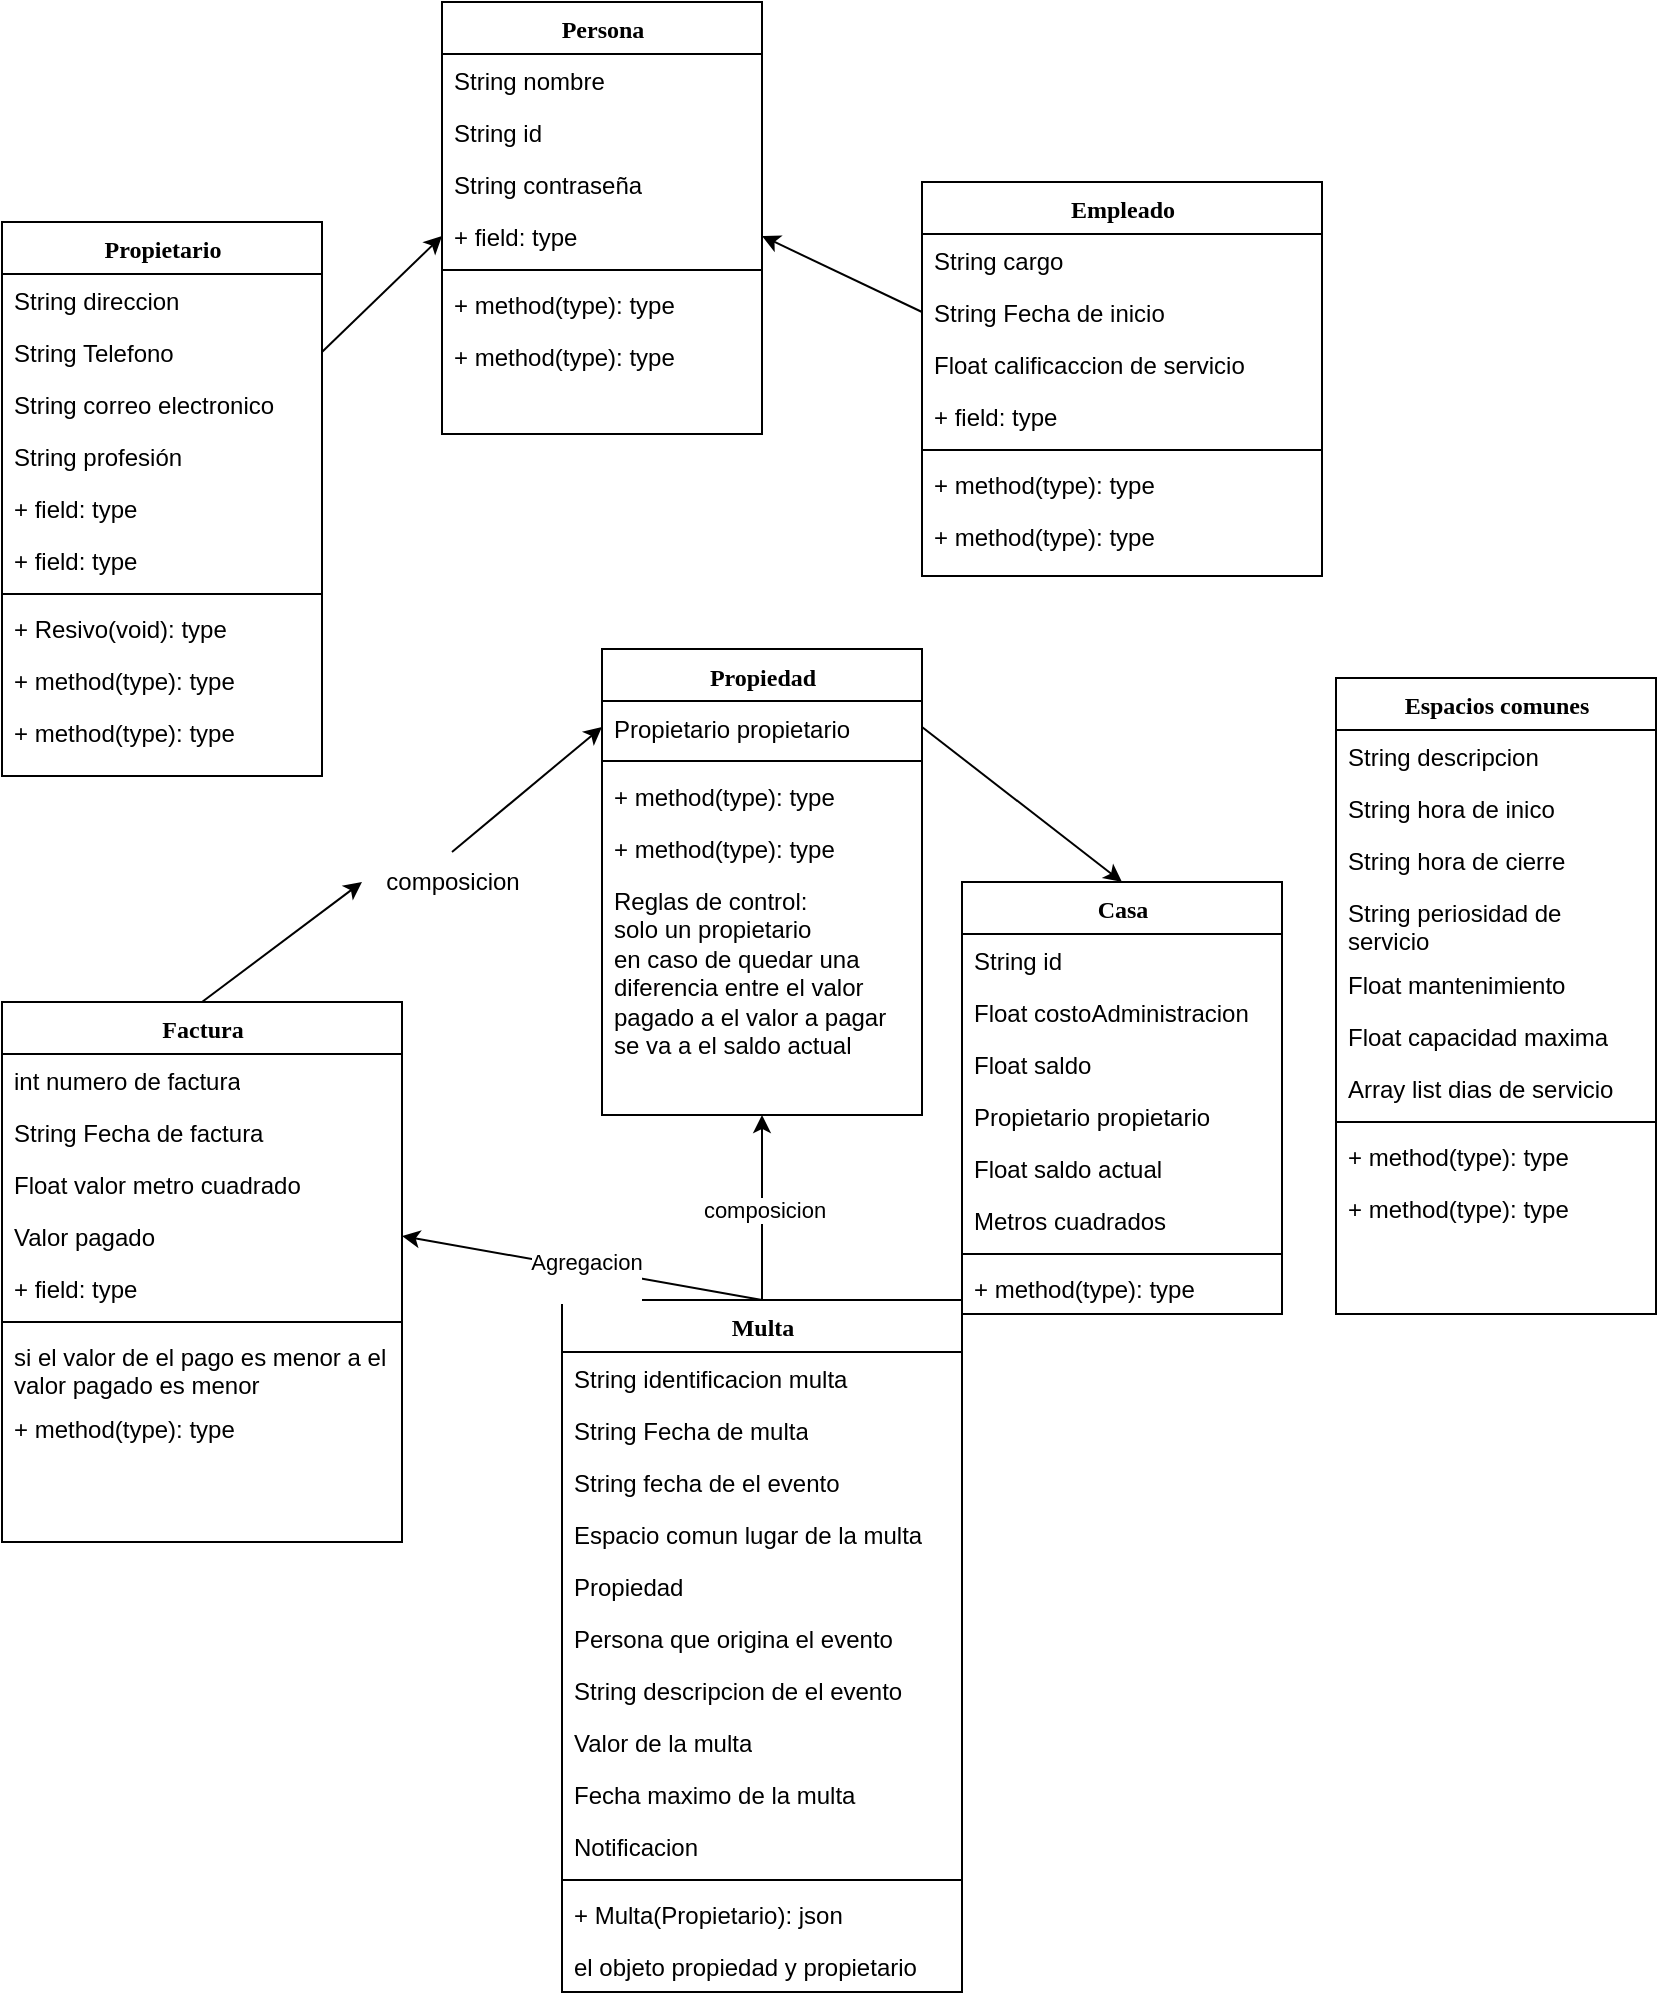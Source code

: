 <mxfile version="24.7.17">
  <diagram name="Página-1" id="yO-67kecGLNalcSujfXM">
    <mxGraphModel dx="1049" dy="653" grid="1" gridSize="10" guides="1" tooltips="1" connect="1" arrows="1" fold="1" page="1" pageScale="1" pageWidth="827" pageHeight="1169" math="0" shadow="0">
      <root>
        <mxCell id="0" />
        <mxCell id="1" parent="0" />
        <mxCell id="9Y7CSSflsybz1sCnFkZ1-1" value="Persona" style="swimlane;html=1;fontStyle=1;align=center;verticalAlign=top;childLayout=stackLayout;horizontal=1;startSize=26;horizontalStack=0;resizeParent=1;resizeLast=0;collapsible=1;marginBottom=0;swimlaneFillColor=#ffffff;rounded=0;shadow=0;comic=0;labelBackgroundColor=none;strokeWidth=1;fillColor=none;fontFamily=Verdana;fontSize=12" vertex="1" parent="1">
          <mxGeometry x="220" width="160" height="216" as="geometry" />
        </mxCell>
        <mxCell id="9Y7CSSflsybz1sCnFkZ1-2" value="String nombre" style="text;html=1;strokeColor=none;fillColor=none;align=left;verticalAlign=top;spacingLeft=4;spacingRight=4;whiteSpace=wrap;overflow=hidden;rotatable=0;points=[[0,0.5],[1,0.5]];portConstraint=eastwest;" vertex="1" parent="9Y7CSSflsybz1sCnFkZ1-1">
          <mxGeometry y="26" width="160" height="26" as="geometry" />
        </mxCell>
        <mxCell id="9Y7CSSflsybz1sCnFkZ1-3" value="String id" style="text;html=1;strokeColor=none;fillColor=none;align=left;verticalAlign=top;spacingLeft=4;spacingRight=4;whiteSpace=wrap;overflow=hidden;rotatable=0;points=[[0,0.5],[1,0.5]];portConstraint=eastwest;" vertex="1" parent="9Y7CSSflsybz1sCnFkZ1-1">
          <mxGeometry y="52" width="160" height="26" as="geometry" />
        </mxCell>
        <mxCell id="9Y7CSSflsybz1sCnFkZ1-4" value="String contraseña" style="text;html=1;strokeColor=none;fillColor=none;align=left;verticalAlign=top;spacingLeft=4;spacingRight=4;whiteSpace=wrap;overflow=hidden;rotatable=0;points=[[0,0.5],[1,0.5]];portConstraint=eastwest;" vertex="1" parent="9Y7CSSflsybz1sCnFkZ1-1">
          <mxGeometry y="78" width="160" height="26" as="geometry" />
        </mxCell>
        <mxCell id="9Y7CSSflsybz1sCnFkZ1-5" value="+ field: type" style="text;html=1;strokeColor=none;fillColor=none;align=left;verticalAlign=top;spacingLeft=4;spacingRight=4;whiteSpace=wrap;overflow=hidden;rotatable=0;points=[[0,0.5],[1,0.5]];portConstraint=eastwest;" vertex="1" parent="9Y7CSSflsybz1sCnFkZ1-1">
          <mxGeometry y="104" width="160" height="26" as="geometry" />
        </mxCell>
        <mxCell id="9Y7CSSflsybz1sCnFkZ1-6" value="" style="line;html=1;strokeWidth=1;fillColor=none;align=left;verticalAlign=middle;spacingTop=-1;spacingLeft=3;spacingRight=3;rotatable=0;labelPosition=right;points=[];portConstraint=eastwest;" vertex="1" parent="9Y7CSSflsybz1sCnFkZ1-1">
          <mxGeometry y="130" width="160" height="8" as="geometry" />
        </mxCell>
        <mxCell id="9Y7CSSflsybz1sCnFkZ1-7" value="+ method(type): type" style="text;html=1;strokeColor=none;fillColor=none;align=left;verticalAlign=top;spacingLeft=4;spacingRight=4;whiteSpace=wrap;overflow=hidden;rotatable=0;points=[[0,0.5],[1,0.5]];portConstraint=eastwest;" vertex="1" parent="9Y7CSSflsybz1sCnFkZ1-1">
          <mxGeometry y="138" width="160" height="26" as="geometry" />
        </mxCell>
        <mxCell id="9Y7CSSflsybz1sCnFkZ1-8" value="+ method(type): type" style="text;html=1;strokeColor=none;fillColor=none;align=left;verticalAlign=top;spacingLeft=4;spacingRight=4;whiteSpace=wrap;overflow=hidden;rotatable=0;points=[[0,0.5],[1,0.5]];portConstraint=eastwest;" vertex="1" parent="9Y7CSSflsybz1sCnFkZ1-1">
          <mxGeometry y="164" width="160" height="26" as="geometry" />
        </mxCell>
        <mxCell id="9Y7CSSflsybz1sCnFkZ1-9" value="Propietario" style="swimlane;html=1;fontStyle=1;align=center;verticalAlign=top;childLayout=stackLayout;horizontal=1;startSize=26;horizontalStack=0;resizeParent=1;resizeLast=0;collapsible=1;marginBottom=0;swimlaneFillColor=#ffffff;rounded=0;shadow=0;comic=0;labelBackgroundColor=none;strokeWidth=1;fillColor=none;fontFamily=Verdana;fontSize=12" vertex="1" parent="1">
          <mxGeometry y="110" width="160" height="277" as="geometry" />
        </mxCell>
        <mxCell id="9Y7CSSflsybz1sCnFkZ1-10" value="String direccion" style="text;html=1;strokeColor=none;fillColor=none;align=left;verticalAlign=top;spacingLeft=4;spacingRight=4;whiteSpace=wrap;overflow=hidden;rotatable=0;points=[[0,0.5],[1,0.5]];portConstraint=eastwest;" vertex="1" parent="9Y7CSSflsybz1sCnFkZ1-9">
          <mxGeometry y="26" width="160" height="26" as="geometry" />
        </mxCell>
        <mxCell id="9Y7CSSflsybz1sCnFkZ1-11" value="String Telefono&lt;div&gt;&lt;br&gt;&lt;/div&gt;" style="text;html=1;strokeColor=none;fillColor=none;align=left;verticalAlign=top;spacingLeft=4;spacingRight=4;whiteSpace=wrap;overflow=hidden;rotatable=0;points=[[0,0.5],[1,0.5]];portConstraint=eastwest;" vertex="1" parent="9Y7CSSflsybz1sCnFkZ1-9">
          <mxGeometry y="52" width="160" height="26" as="geometry" />
        </mxCell>
        <mxCell id="9Y7CSSflsybz1sCnFkZ1-12" value="String correo electronico" style="text;html=1;strokeColor=none;fillColor=none;align=left;verticalAlign=top;spacingLeft=4;spacingRight=4;whiteSpace=wrap;overflow=hidden;rotatable=0;points=[[0,0.5],[1,0.5]];portConstraint=eastwest;" vertex="1" parent="9Y7CSSflsybz1sCnFkZ1-9">
          <mxGeometry y="78" width="160" height="26" as="geometry" />
        </mxCell>
        <mxCell id="9Y7CSSflsybz1sCnFkZ1-13" value="String profesión" style="text;html=1;strokeColor=none;fillColor=none;align=left;verticalAlign=top;spacingLeft=4;spacingRight=4;whiteSpace=wrap;overflow=hidden;rotatable=0;points=[[0,0.5],[1,0.5]];portConstraint=eastwest;" vertex="1" parent="9Y7CSSflsybz1sCnFkZ1-9">
          <mxGeometry y="104" width="160" height="26" as="geometry" />
        </mxCell>
        <mxCell id="9Y7CSSflsybz1sCnFkZ1-14" value="+ field: type" style="text;html=1;strokeColor=none;fillColor=none;align=left;verticalAlign=top;spacingLeft=4;spacingRight=4;whiteSpace=wrap;overflow=hidden;rotatable=0;points=[[0,0.5],[1,0.5]];portConstraint=eastwest;" vertex="1" parent="9Y7CSSflsybz1sCnFkZ1-9">
          <mxGeometry y="130" width="160" height="26" as="geometry" />
        </mxCell>
        <mxCell id="9Y7CSSflsybz1sCnFkZ1-15" value="+ field: type" style="text;html=1;strokeColor=none;fillColor=none;align=left;verticalAlign=top;spacingLeft=4;spacingRight=4;whiteSpace=wrap;overflow=hidden;rotatable=0;points=[[0,0.5],[1,0.5]];portConstraint=eastwest;" vertex="1" parent="9Y7CSSflsybz1sCnFkZ1-9">
          <mxGeometry y="156" width="160" height="26" as="geometry" />
        </mxCell>
        <mxCell id="9Y7CSSflsybz1sCnFkZ1-16" value="" style="line;html=1;strokeWidth=1;fillColor=none;align=left;verticalAlign=middle;spacingTop=-1;spacingLeft=3;spacingRight=3;rotatable=0;labelPosition=right;points=[];portConstraint=eastwest;" vertex="1" parent="9Y7CSSflsybz1sCnFkZ1-9">
          <mxGeometry y="182" width="160" height="8" as="geometry" />
        </mxCell>
        <mxCell id="9Y7CSSflsybz1sCnFkZ1-17" value="+ Resivo(void): type" style="text;html=1;strokeColor=none;fillColor=none;align=left;verticalAlign=top;spacingLeft=4;spacingRight=4;whiteSpace=wrap;overflow=hidden;rotatable=0;points=[[0,0.5],[1,0.5]];portConstraint=eastwest;" vertex="1" parent="9Y7CSSflsybz1sCnFkZ1-9">
          <mxGeometry y="190" width="160" height="26" as="geometry" />
        </mxCell>
        <mxCell id="9Y7CSSflsybz1sCnFkZ1-18" value="+ method(type): type" style="text;html=1;strokeColor=none;fillColor=none;align=left;verticalAlign=top;spacingLeft=4;spacingRight=4;whiteSpace=wrap;overflow=hidden;rotatable=0;points=[[0,0.5],[1,0.5]];portConstraint=eastwest;" vertex="1" parent="9Y7CSSflsybz1sCnFkZ1-9">
          <mxGeometry y="216" width="160" height="26" as="geometry" />
        </mxCell>
        <mxCell id="9Y7CSSflsybz1sCnFkZ1-19" value="+ method(type): type" style="text;html=1;strokeColor=none;fillColor=none;align=left;verticalAlign=top;spacingLeft=4;spacingRight=4;whiteSpace=wrap;overflow=hidden;rotatable=0;points=[[0,0.5],[1,0.5]];portConstraint=eastwest;" vertex="1" parent="9Y7CSSflsybz1sCnFkZ1-9">
          <mxGeometry y="242" width="160" height="26" as="geometry" />
        </mxCell>
        <mxCell id="9Y7CSSflsybz1sCnFkZ1-20" value="Empleado" style="swimlane;html=1;fontStyle=1;align=center;verticalAlign=top;childLayout=stackLayout;horizontal=1;startSize=26;horizontalStack=0;resizeParent=1;resizeLast=0;collapsible=1;marginBottom=0;swimlaneFillColor=#ffffff;rounded=0;shadow=0;comic=0;labelBackgroundColor=none;strokeWidth=1;fillColor=none;fontFamily=Verdana;fontSize=12" vertex="1" parent="1">
          <mxGeometry x="460" y="90" width="200" height="197" as="geometry" />
        </mxCell>
        <mxCell id="9Y7CSSflsybz1sCnFkZ1-21" value="String cargo&amp;nbsp;" style="text;html=1;strokeColor=none;fillColor=none;align=left;verticalAlign=top;spacingLeft=4;spacingRight=4;whiteSpace=wrap;overflow=hidden;rotatable=0;points=[[0,0.5],[1,0.5]];portConstraint=eastwest;" vertex="1" parent="9Y7CSSflsybz1sCnFkZ1-20">
          <mxGeometry y="26" width="200" height="26" as="geometry" />
        </mxCell>
        <mxCell id="9Y7CSSflsybz1sCnFkZ1-22" value="String Fecha de inicio" style="text;html=1;strokeColor=none;fillColor=none;align=left;verticalAlign=top;spacingLeft=4;spacingRight=4;whiteSpace=wrap;overflow=hidden;rotatable=0;points=[[0,0.5],[1,0.5]];portConstraint=eastwest;" vertex="1" parent="9Y7CSSflsybz1sCnFkZ1-20">
          <mxGeometry y="52" width="200" height="26" as="geometry" />
        </mxCell>
        <mxCell id="9Y7CSSflsybz1sCnFkZ1-23" value="Float calificaccion de servicio" style="text;html=1;strokeColor=none;fillColor=none;align=left;verticalAlign=top;spacingLeft=4;spacingRight=4;whiteSpace=wrap;overflow=hidden;rotatable=0;points=[[0,0.5],[1,0.5]];portConstraint=eastwest;" vertex="1" parent="9Y7CSSflsybz1sCnFkZ1-20">
          <mxGeometry y="78" width="200" height="26" as="geometry" />
        </mxCell>
        <mxCell id="9Y7CSSflsybz1sCnFkZ1-24" value="+ field: type" style="text;html=1;strokeColor=none;fillColor=none;align=left;verticalAlign=top;spacingLeft=4;spacingRight=4;whiteSpace=wrap;overflow=hidden;rotatable=0;points=[[0,0.5],[1,0.5]];portConstraint=eastwest;" vertex="1" parent="9Y7CSSflsybz1sCnFkZ1-20">
          <mxGeometry y="104" width="200" height="26" as="geometry" />
        </mxCell>
        <mxCell id="9Y7CSSflsybz1sCnFkZ1-25" value="" style="line;html=1;strokeWidth=1;fillColor=none;align=left;verticalAlign=middle;spacingTop=-1;spacingLeft=3;spacingRight=3;rotatable=0;labelPosition=right;points=[];portConstraint=eastwest;" vertex="1" parent="9Y7CSSflsybz1sCnFkZ1-20">
          <mxGeometry y="130" width="200" height="8" as="geometry" />
        </mxCell>
        <mxCell id="9Y7CSSflsybz1sCnFkZ1-26" value="+ method(type): type" style="text;html=1;strokeColor=none;fillColor=none;align=left;verticalAlign=top;spacingLeft=4;spacingRight=4;whiteSpace=wrap;overflow=hidden;rotatable=0;points=[[0,0.5],[1,0.5]];portConstraint=eastwest;" vertex="1" parent="9Y7CSSflsybz1sCnFkZ1-20">
          <mxGeometry y="138" width="200" height="26" as="geometry" />
        </mxCell>
        <mxCell id="9Y7CSSflsybz1sCnFkZ1-27" value="+ method(type): type" style="text;html=1;strokeColor=none;fillColor=none;align=left;verticalAlign=top;spacingLeft=4;spacingRight=4;whiteSpace=wrap;overflow=hidden;rotatable=0;points=[[0,0.5],[1,0.5]];portConstraint=eastwest;" vertex="1" parent="9Y7CSSflsybz1sCnFkZ1-20">
          <mxGeometry y="164" width="200" height="26" as="geometry" />
        </mxCell>
        <mxCell id="9Y7CSSflsybz1sCnFkZ1-28" value="Espacios comunes" style="swimlane;html=1;fontStyle=1;align=center;verticalAlign=top;childLayout=stackLayout;horizontal=1;startSize=26;horizontalStack=0;resizeParent=1;resizeLast=0;collapsible=1;marginBottom=0;swimlaneFillColor=#ffffff;rounded=0;shadow=0;comic=0;labelBackgroundColor=none;strokeWidth=1;fillColor=none;fontFamily=Verdana;fontSize=12" vertex="1" parent="1">
          <mxGeometry x="667" y="338" width="160" height="318" as="geometry" />
        </mxCell>
        <mxCell id="9Y7CSSflsybz1sCnFkZ1-29" value="String descripcion" style="text;html=1;strokeColor=none;fillColor=none;align=left;verticalAlign=top;spacingLeft=4;spacingRight=4;whiteSpace=wrap;overflow=hidden;rotatable=0;points=[[0,0.5],[1,0.5]];portConstraint=eastwest;" vertex="1" parent="9Y7CSSflsybz1sCnFkZ1-28">
          <mxGeometry y="26" width="160" height="26" as="geometry" />
        </mxCell>
        <mxCell id="9Y7CSSflsybz1sCnFkZ1-30" value="String hora de inico" style="text;html=1;strokeColor=none;fillColor=none;align=left;verticalAlign=top;spacingLeft=4;spacingRight=4;whiteSpace=wrap;overflow=hidden;rotatable=0;points=[[0,0.5],[1,0.5]];portConstraint=eastwest;" vertex="1" parent="9Y7CSSflsybz1sCnFkZ1-28">
          <mxGeometry y="52" width="160" height="26" as="geometry" />
        </mxCell>
        <mxCell id="9Y7CSSflsybz1sCnFkZ1-31" value="String hora de cierre" style="text;html=1;strokeColor=none;fillColor=none;align=left;verticalAlign=top;spacingLeft=4;spacingRight=4;whiteSpace=wrap;overflow=hidden;rotatable=0;points=[[0,0.5],[1,0.5]];portConstraint=eastwest;" vertex="1" parent="9Y7CSSflsybz1sCnFkZ1-28">
          <mxGeometry y="78" width="160" height="26" as="geometry" />
        </mxCell>
        <mxCell id="9Y7CSSflsybz1sCnFkZ1-32" value="String periosidad de servicio" style="text;html=1;strokeColor=none;fillColor=none;align=left;verticalAlign=top;spacingLeft=4;spacingRight=4;whiteSpace=wrap;overflow=hidden;rotatable=0;points=[[0,0.5],[1,0.5]];portConstraint=eastwest;" vertex="1" parent="9Y7CSSflsybz1sCnFkZ1-28">
          <mxGeometry y="104" width="160" height="36" as="geometry" />
        </mxCell>
        <mxCell id="9Y7CSSflsybz1sCnFkZ1-33" value="Float mantenimiento" style="text;html=1;strokeColor=none;fillColor=none;align=left;verticalAlign=top;spacingLeft=4;spacingRight=4;whiteSpace=wrap;overflow=hidden;rotatable=0;points=[[0,0.5],[1,0.5]];portConstraint=eastwest;" vertex="1" parent="9Y7CSSflsybz1sCnFkZ1-28">
          <mxGeometry y="140" width="160" height="26" as="geometry" />
        </mxCell>
        <mxCell id="9Y7CSSflsybz1sCnFkZ1-34" value="Float capacidad maxima" style="text;html=1;strokeColor=none;fillColor=none;align=left;verticalAlign=top;spacingLeft=4;spacingRight=4;whiteSpace=wrap;overflow=hidden;rotatable=0;points=[[0,0.5],[1,0.5]];portConstraint=eastwest;" vertex="1" parent="9Y7CSSflsybz1sCnFkZ1-28">
          <mxGeometry y="166" width="160" height="26" as="geometry" />
        </mxCell>
        <mxCell id="9Y7CSSflsybz1sCnFkZ1-35" value="Array list dias de servicio" style="text;html=1;strokeColor=none;fillColor=none;align=left;verticalAlign=top;spacingLeft=4;spacingRight=4;whiteSpace=wrap;overflow=hidden;rotatable=0;points=[[0,0.5],[1,0.5]];portConstraint=eastwest;" vertex="1" parent="9Y7CSSflsybz1sCnFkZ1-28">
          <mxGeometry y="192" width="160" height="26" as="geometry" />
        </mxCell>
        <mxCell id="9Y7CSSflsybz1sCnFkZ1-36" value="" style="line;html=1;strokeWidth=1;fillColor=none;align=left;verticalAlign=middle;spacingTop=-1;spacingLeft=3;spacingRight=3;rotatable=0;labelPosition=right;points=[];portConstraint=eastwest;" vertex="1" parent="9Y7CSSflsybz1sCnFkZ1-28">
          <mxGeometry y="218" width="160" height="8" as="geometry" />
        </mxCell>
        <mxCell id="9Y7CSSflsybz1sCnFkZ1-37" value="+ method(type): type" style="text;html=1;strokeColor=none;fillColor=none;align=left;verticalAlign=top;spacingLeft=4;spacingRight=4;whiteSpace=wrap;overflow=hidden;rotatable=0;points=[[0,0.5],[1,0.5]];portConstraint=eastwest;" vertex="1" parent="9Y7CSSflsybz1sCnFkZ1-28">
          <mxGeometry y="226" width="160" height="26" as="geometry" />
        </mxCell>
        <mxCell id="9Y7CSSflsybz1sCnFkZ1-38" value="+ method(type): type" style="text;html=1;strokeColor=none;fillColor=none;align=left;verticalAlign=top;spacingLeft=4;spacingRight=4;whiteSpace=wrap;overflow=hidden;rotatable=0;points=[[0,0.5],[1,0.5]];portConstraint=eastwest;" vertex="1" parent="9Y7CSSflsybz1sCnFkZ1-28">
          <mxGeometry y="252" width="160" height="26" as="geometry" />
        </mxCell>
        <mxCell id="9Y7CSSflsybz1sCnFkZ1-39" value="Casa" style="swimlane;html=1;fontStyle=1;align=center;verticalAlign=top;childLayout=stackLayout;horizontal=1;startSize=26;horizontalStack=0;resizeParent=1;resizeLast=0;collapsible=1;marginBottom=0;swimlaneFillColor=#ffffff;rounded=0;shadow=0;comic=0;labelBackgroundColor=none;strokeWidth=1;fillColor=none;fontFamily=Verdana;fontSize=12" vertex="1" parent="1">
          <mxGeometry x="480" y="440" width="160" height="216" as="geometry" />
        </mxCell>
        <mxCell id="9Y7CSSflsybz1sCnFkZ1-40" value="String id" style="text;html=1;strokeColor=none;fillColor=none;align=left;verticalAlign=top;spacingLeft=4;spacingRight=4;whiteSpace=wrap;overflow=hidden;rotatable=0;points=[[0,0.5],[1,0.5]];portConstraint=eastwest;" vertex="1" parent="9Y7CSSflsybz1sCnFkZ1-39">
          <mxGeometry y="26" width="160" height="26" as="geometry" />
        </mxCell>
        <mxCell id="9Y7CSSflsybz1sCnFkZ1-41" value="Float costoAdministracion" style="text;html=1;strokeColor=none;fillColor=none;align=left;verticalAlign=top;spacingLeft=4;spacingRight=4;whiteSpace=wrap;overflow=hidden;rotatable=0;points=[[0,0.5],[1,0.5]];portConstraint=eastwest;" vertex="1" parent="9Y7CSSflsybz1sCnFkZ1-39">
          <mxGeometry y="52" width="160" height="26" as="geometry" />
        </mxCell>
        <mxCell id="9Y7CSSflsybz1sCnFkZ1-42" value="Float saldo" style="text;html=1;strokeColor=none;fillColor=none;align=left;verticalAlign=top;spacingLeft=4;spacingRight=4;whiteSpace=wrap;overflow=hidden;rotatable=0;points=[[0,0.5],[1,0.5]];portConstraint=eastwest;" vertex="1" parent="9Y7CSSflsybz1sCnFkZ1-39">
          <mxGeometry y="78" width="160" height="26" as="geometry" />
        </mxCell>
        <mxCell id="9Y7CSSflsybz1sCnFkZ1-43" value="Propietario propietario" style="text;html=1;strokeColor=none;fillColor=none;align=left;verticalAlign=top;spacingLeft=4;spacingRight=4;whiteSpace=wrap;overflow=hidden;rotatable=0;points=[[0,0.5],[1,0.5]];portConstraint=eastwest;" vertex="1" parent="9Y7CSSflsybz1sCnFkZ1-39">
          <mxGeometry y="104" width="160" height="26" as="geometry" />
        </mxCell>
        <mxCell id="9Y7CSSflsybz1sCnFkZ1-44" value="Float saldo actual" style="text;html=1;strokeColor=none;fillColor=none;align=left;verticalAlign=top;spacingLeft=4;spacingRight=4;whiteSpace=wrap;overflow=hidden;rotatable=0;points=[[0,0.5],[1,0.5]];portConstraint=eastwest;" vertex="1" parent="9Y7CSSflsybz1sCnFkZ1-39">
          <mxGeometry y="130" width="160" height="26" as="geometry" />
        </mxCell>
        <mxCell id="9Y7CSSflsybz1sCnFkZ1-45" value="Metros cuadrados" style="text;html=1;strokeColor=none;fillColor=none;align=left;verticalAlign=top;spacingLeft=4;spacingRight=4;whiteSpace=wrap;overflow=hidden;rotatable=0;points=[[0,0.5],[1,0.5]];portConstraint=eastwest;" vertex="1" parent="9Y7CSSflsybz1sCnFkZ1-39">
          <mxGeometry y="156" width="160" height="26" as="geometry" />
        </mxCell>
        <mxCell id="9Y7CSSflsybz1sCnFkZ1-46" value="" style="line;html=1;strokeWidth=1;fillColor=none;align=left;verticalAlign=middle;spacingTop=-1;spacingLeft=3;spacingRight=3;rotatable=0;labelPosition=right;points=[];portConstraint=eastwest;" vertex="1" parent="9Y7CSSflsybz1sCnFkZ1-39">
          <mxGeometry y="182" width="160" height="8" as="geometry" />
        </mxCell>
        <mxCell id="9Y7CSSflsybz1sCnFkZ1-47" value="+ method(type): type" style="text;html=1;strokeColor=none;fillColor=none;align=left;verticalAlign=top;spacingLeft=4;spacingRight=4;whiteSpace=wrap;overflow=hidden;rotatable=0;points=[[0,0.5],[1,0.5]];portConstraint=eastwest;" vertex="1" parent="9Y7CSSflsybz1sCnFkZ1-39">
          <mxGeometry y="190" width="160" height="26" as="geometry" />
        </mxCell>
        <mxCell id="9Y7CSSflsybz1sCnFkZ1-48" value="Propiedad" style="swimlane;html=1;fontStyle=1;align=center;verticalAlign=top;childLayout=stackLayout;horizontal=1;startSize=26;horizontalStack=0;resizeParent=1;resizeLast=0;collapsible=1;marginBottom=0;swimlaneFillColor=#ffffff;rounded=0;shadow=0;comic=0;labelBackgroundColor=none;strokeWidth=1;fillColor=none;fontFamily=Verdana;fontSize=12" vertex="1" parent="1">
          <mxGeometry x="300" y="323.5" width="160" height="233" as="geometry" />
        </mxCell>
        <mxCell id="9Y7CSSflsybz1sCnFkZ1-49" value="Propietario propietario" style="text;html=1;strokeColor=none;fillColor=none;align=left;verticalAlign=top;spacingLeft=4;spacingRight=4;whiteSpace=wrap;overflow=hidden;rotatable=0;points=[[0,0.5],[1,0.5]];portConstraint=eastwest;" vertex="1" parent="9Y7CSSflsybz1sCnFkZ1-48">
          <mxGeometry y="26" width="160" height="26" as="geometry" />
        </mxCell>
        <mxCell id="9Y7CSSflsybz1sCnFkZ1-50" value="" style="line;html=1;strokeWidth=1;fillColor=none;align=left;verticalAlign=middle;spacingTop=-1;spacingLeft=3;spacingRight=3;rotatable=0;labelPosition=right;points=[];portConstraint=eastwest;" vertex="1" parent="9Y7CSSflsybz1sCnFkZ1-48">
          <mxGeometry y="52" width="160" height="8" as="geometry" />
        </mxCell>
        <mxCell id="9Y7CSSflsybz1sCnFkZ1-51" value="+ method(type): type" style="text;html=1;strokeColor=none;fillColor=none;align=left;verticalAlign=top;spacingLeft=4;spacingRight=4;whiteSpace=wrap;overflow=hidden;rotatable=0;points=[[0,0.5],[1,0.5]];portConstraint=eastwest;" vertex="1" parent="9Y7CSSflsybz1sCnFkZ1-48">
          <mxGeometry y="60" width="160" height="26" as="geometry" />
        </mxCell>
        <mxCell id="9Y7CSSflsybz1sCnFkZ1-52" value="+ method(type): type" style="text;html=1;strokeColor=none;fillColor=none;align=left;verticalAlign=top;spacingLeft=4;spacingRight=4;whiteSpace=wrap;overflow=hidden;rotatable=0;points=[[0,0.5],[1,0.5]];portConstraint=eastwest;" vertex="1" parent="9Y7CSSflsybz1sCnFkZ1-48">
          <mxGeometry y="86" width="160" height="26" as="geometry" />
        </mxCell>
        <mxCell id="9Y7CSSflsybz1sCnFkZ1-53" value="Reglas de control:&lt;div&gt;solo un propietario&lt;/div&gt;&lt;div&gt;en caso de quedar una diferencia entre el valor pagado a el valor a pagar se va a el saldo actual&lt;/div&gt;" style="text;html=1;strokeColor=none;fillColor=none;align=left;verticalAlign=top;spacingLeft=4;spacingRight=4;whiteSpace=wrap;overflow=hidden;rotatable=0;points=[[0,0.5],[1,0.5]];portConstraint=eastwest;" vertex="1" parent="9Y7CSSflsybz1sCnFkZ1-48">
          <mxGeometry y="112" width="160" height="92" as="geometry" />
        </mxCell>
        <mxCell id="9Y7CSSflsybz1sCnFkZ1-54" value="" style="endArrow=classic;html=1;rounded=0;exitX=1;exitY=0.5;exitDx=0;exitDy=0;entryX=0;entryY=0.5;entryDx=0;entryDy=0;" edge="1" parent="1" source="9Y7CSSflsybz1sCnFkZ1-11" target="9Y7CSSflsybz1sCnFkZ1-5">
          <mxGeometry width="50" height="50" relative="1" as="geometry">
            <mxPoint x="520" y="310" as="sourcePoint" />
            <mxPoint x="400" y="91" as="targetPoint" />
          </mxGeometry>
        </mxCell>
        <mxCell id="9Y7CSSflsybz1sCnFkZ1-55" value="" style="endArrow=classic;html=1;rounded=0;entryX=1;entryY=0.5;entryDx=0;entryDy=0;exitX=0;exitY=0.5;exitDx=0;exitDy=0;" edge="1" parent="1" source="9Y7CSSflsybz1sCnFkZ1-22" target="9Y7CSSflsybz1sCnFkZ1-5">
          <mxGeometry width="50" height="50" relative="1" as="geometry">
            <mxPoint x="698.72" y="258.67" as="sourcePoint" />
            <mxPoint x="420" y="247.0" as="targetPoint" />
          </mxGeometry>
        </mxCell>
        <mxCell id="9Y7CSSflsybz1sCnFkZ1-56" value="" style="endArrow=classic;html=1;rounded=0;exitX=1;exitY=0.5;exitDx=0;exitDy=0;entryX=0.5;entryY=0;entryDx=0;entryDy=0;" edge="1" parent="1" source="9Y7CSSflsybz1sCnFkZ1-49" target="9Y7CSSflsybz1sCnFkZ1-39">
          <mxGeometry width="50" height="50" relative="1" as="geometry">
            <mxPoint x="540" y="399" as="sourcePoint" />
            <mxPoint x="670" y="280" as="targetPoint" />
          </mxGeometry>
        </mxCell>
        <mxCell id="9Y7CSSflsybz1sCnFkZ1-57" value="Factura" style="swimlane;html=1;fontStyle=1;align=center;verticalAlign=top;childLayout=stackLayout;horizontal=1;startSize=26;horizontalStack=0;resizeParent=1;resizeLast=0;collapsible=1;marginBottom=0;swimlaneFillColor=#ffffff;rounded=0;shadow=0;comic=0;labelBackgroundColor=none;strokeWidth=1;fillColor=none;fontFamily=Verdana;fontSize=12" vertex="1" parent="1">
          <mxGeometry y="500" width="200" height="270" as="geometry" />
        </mxCell>
        <mxCell id="9Y7CSSflsybz1sCnFkZ1-58" value="int numero de factura" style="text;html=1;strokeColor=none;fillColor=none;align=left;verticalAlign=top;spacingLeft=4;spacingRight=4;whiteSpace=wrap;overflow=hidden;rotatable=0;points=[[0,0.5],[1,0.5]];portConstraint=eastwest;" vertex="1" parent="9Y7CSSflsybz1sCnFkZ1-57">
          <mxGeometry y="26" width="200" height="26" as="geometry" />
        </mxCell>
        <mxCell id="9Y7CSSflsybz1sCnFkZ1-59" value="String Fecha de factura" style="text;html=1;strokeColor=none;fillColor=none;align=left;verticalAlign=top;spacingLeft=4;spacingRight=4;whiteSpace=wrap;overflow=hidden;rotatable=0;points=[[0,0.5],[1,0.5]];portConstraint=eastwest;" vertex="1" parent="9Y7CSSflsybz1sCnFkZ1-57">
          <mxGeometry y="52" width="200" height="26" as="geometry" />
        </mxCell>
        <mxCell id="9Y7CSSflsybz1sCnFkZ1-60" value="Float valor metro cuadrado" style="text;html=1;strokeColor=none;fillColor=none;align=left;verticalAlign=top;spacingLeft=4;spacingRight=4;whiteSpace=wrap;overflow=hidden;rotatable=0;points=[[0,0.5],[1,0.5]];portConstraint=eastwest;" vertex="1" parent="9Y7CSSflsybz1sCnFkZ1-57">
          <mxGeometry y="78" width="200" height="26" as="geometry" />
        </mxCell>
        <mxCell id="9Y7CSSflsybz1sCnFkZ1-61" value="Valor pagado" style="text;html=1;strokeColor=none;fillColor=none;align=left;verticalAlign=top;spacingLeft=4;spacingRight=4;whiteSpace=wrap;overflow=hidden;rotatable=0;points=[[0,0.5],[1,0.5]];portConstraint=eastwest;" vertex="1" parent="9Y7CSSflsybz1sCnFkZ1-57">
          <mxGeometry y="104" width="200" height="26" as="geometry" />
        </mxCell>
        <mxCell id="9Y7CSSflsybz1sCnFkZ1-62" value="+ field: type" style="text;html=1;strokeColor=none;fillColor=none;align=left;verticalAlign=top;spacingLeft=4;spacingRight=4;whiteSpace=wrap;overflow=hidden;rotatable=0;points=[[0,0.5],[1,0.5]];portConstraint=eastwest;" vertex="1" parent="9Y7CSSflsybz1sCnFkZ1-57">
          <mxGeometry y="130" width="200" height="26" as="geometry" />
        </mxCell>
        <mxCell id="9Y7CSSflsybz1sCnFkZ1-63" value="" style="line;html=1;strokeWidth=1;fillColor=none;align=left;verticalAlign=middle;spacingTop=-1;spacingLeft=3;spacingRight=3;rotatable=0;labelPosition=right;points=[];portConstraint=eastwest;" vertex="1" parent="9Y7CSSflsybz1sCnFkZ1-57">
          <mxGeometry y="156" width="200" height="8" as="geometry" />
        </mxCell>
        <mxCell id="9Y7CSSflsybz1sCnFkZ1-64" value="si el valor de el pago es menor a el valor pagado es menor&amp;nbsp;" style="text;html=1;strokeColor=none;fillColor=none;align=left;verticalAlign=top;spacingLeft=4;spacingRight=4;whiteSpace=wrap;overflow=hidden;rotatable=0;points=[[0,0.5],[1,0.5]];portConstraint=eastwest;" vertex="1" parent="9Y7CSSflsybz1sCnFkZ1-57">
          <mxGeometry y="164" width="200" height="36" as="geometry" />
        </mxCell>
        <mxCell id="9Y7CSSflsybz1sCnFkZ1-65" value="+ method(type): type" style="text;html=1;strokeColor=none;fillColor=none;align=left;verticalAlign=top;spacingLeft=4;spacingRight=4;whiteSpace=wrap;overflow=hidden;rotatable=0;points=[[0,0.5],[1,0.5]];portConstraint=eastwest;" vertex="1" parent="9Y7CSSflsybz1sCnFkZ1-57">
          <mxGeometry y="200" width="200" height="26" as="geometry" />
        </mxCell>
        <mxCell id="9Y7CSSflsybz1sCnFkZ1-66" value="Multa" style="swimlane;html=1;fontStyle=1;align=center;verticalAlign=top;childLayout=stackLayout;horizontal=1;startSize=26;horizontalStack=0;resizeParent=1;resizeLast=0;collapsible=1;marginBottom=0;swimlaneFillColor=#ffffff;rounded=0;shadow=0;comic=0;labelBackgroundColor=none;strokeWidth=1;fillColor=none;fontFamily=Verdana;fontSize=12" vertex="1" parent="1">
          <mxGeometry x="280" y="649" width="200" height="346" as="geometry" />
        </mxCell>
        <mxCell id="9Y7CSSflsybz1sCnFkZ1-67" value="String identificacion multa" style="text;html=1;strokeColor=none;fillColor=none;align=left;verticalAlign=top;spacingLeft=4;spacingRight=4;whiteSpace=wrap;overflow=hidden;rotatable=0;points=[[0,0.5],[1,0.5]];portConstraint=eastwest;" vertex="1" parent="9Y7CSSflsybz1sCnFkZ1-66">
          <mxGeometry y="26" width="200" height="26" as="geometry" />
        </mxCell>
        <mxCell id="9Y7CSSflsybz1sCnFkZ1-68" value="String Fecha de multa" style="text;html=1;strokeColor=none;fillColor=none;align=left;verticalAlign=top;spacingLeft=4;spacingRight=4;whiteSpace=wrap;overflow=hidden;rotatable=0;points=[[0,0.5],[1,0.5]];portConstraint=eastwest;" vertex="1" parent="9Y7CSSflsybz1sCnFkZ1-66">
          <mxGeometry y="52" width="200" height="26" as="geometry" />
        </mxCell>
        <mxCell id="9Y7CSSflsybz1sCnFkZ1-69" value="String fecha de el evento" style="text;html=1;strokeColor=none;fillColor=none;align=left;verticalAlign=top;spacingLeft=4;spacingRight=4;whiteSpace=wrap;overflow=hidden;rotatable=0;points=[[0,0.5],[1,0.5]];portConstraint=eastwest;" vertex="1" parent="9Y7CSSflsybz1sCnFkZ1-66">
          <mxGeometry y="78" width="200" height="26" as="geometry" />
        </mxCell>
        <mxCell id="9Y7CSSflsybz1sCnFkZ1-70" value="Espacio comun lugar de la multa" style="text;html=1;strokeColor=none;fillColor=none;align=left;verticalAlign=top;spacingLeft=4;spacingRight=4;whiteSpace=wrap;overflow=hidden;rotatable=0;points=[[0,0.5],[1,0.5]];portConstraint=eastwest;" vertex="1" parent="9Y7CSSflsybz1sCnFkZ1-66">
          <mxGeometry y="104" width="200" height="26" as="geometry" />
        </mxCell>
        <mxCell id="9Y7CSSflsybz1sCnFkZ1-71" value="Propiedad&lt;div&gt;&lt;br&gt;&lt;/div&gt;" style="text;html=1;strokeColor=none;fillColor=none;align=left;verticalAlign=top;spacingLeft=4;spacingRight=4;whiteSpace=wrap;overflow=hidden;rotatable=0;points=[[0,0.5],[1,0.5]];portConstraint=eastwest;" vertex="1" parent="9Y7CSSflsybz1sCnFkZ1-66">
          <mxGeometry y="130" width="200" height="26" as="geometry" />
        </mxCell>
        <mxCell id="9Y7CSSflsybz1sCnFkZ1-72" value="&lt;div&gt;Persona que origina el evento&lt;/div&gt;" style="text;html=1;strokeColor=none;fillColor=none;align=left;verticalAlign=top;spacingLeft=4;spacingRight=4;whiteSpace=wrap;overflow=hidden;rotatable=0;points=[[0,0.5],[1,0.5]];portConstraint=eastwest;" vertex="1" parent="9Y7CSSflsybz1sCnFkZ1-66">
          <mxGeometry y="156" width="200" height="26" as="geometry" />
        </mxCell>
        <mxCell id="9Y7CSSflsybz1sCnFkZ1-73" value="String descripcion de el evento" style="text;html=1;strokeColor=none;fillColor=none;align=left;verticalAlign=top;spacingLeft=4;spacingRight=4;whiteSpace=wrap;overflow=hidden;rotatable=0;points=[[0,0.5],[1,0.5]];portConstraint=eastwest;" vertex="1" parent="9Y7CSSflsybz1sCnFkZ1-66">
          <mxGeometry y="182" width="200" height="26" as="geometry" />
        </mxCell>
        <mxCell id="9Y7CSSflsybz1sCnFkZ1-74" value="Valor de la multa" style="text;html=1;strokeColor=none;fillColor=none;align=left;verticalAlign=top;spacingLeft=4;spacingRight=4;whiteSpace=wrap;overflow=hidden;rotatable=0;points=[[0,0.5],[1,0.5]];portConstraint=eastwest;" vertex="1" parent="9Y7CSSflsybz1sCnFkZ1-66">
          <mxGeometry y="208" width="200" height="26" as="geometry" />
        </mxCell>
        <mxCell id="9Y7CSSflsybz1sCnFkZ1-75" value="Fecha maximo de la multa" style="text;html=1;strokeColor=none;fillColor=none;align=left;verticalAlign=top;spacingLeft=4;spacingRight=4;whiteSpace=wrap;overflow=hidden;rotatable=0;points=[[0,0.5],[1,0.5]];portConstraint=eastwest;" vertex="1" parent="9Y7CSSflsybz1sCnFkZ1-66">
          <mxGeometry y="234" width="200" height="26" as="geometry" />
        </mxCell>
        <mxCell id="9Y7CSSflsybz1sCnFkZ1-76" value="Notificacion" style="text;html=1;strokeColor=none;fillColor=none;align=left;verticalAlign=top;spacingLeft=4;spacingRight=4;whiteSpace=wrap;overflow=hidden;rotatable=0;points=[[0,0.5],[1,0.5]];portConstraint=eastwest;" vertex="1" parent="9Y7CSSflsybz1sCnFkZ1-66">
          <mxGeometry y="260" width="200" height="26" as="geometry" />
        </mxCell>
        <mxCell id="9Y7CSSflsybz1sCnFkZ1-77" value="" style="line;html=1;strokeWidth=1;fillColor=none;align=left;verticalAlign=middle;spacingTop=-1;spacingLeft=3;spacingRight=3;rotatable=0;labelPosition=right;points=[];portConstraint=eastwest;" vertex="1" parent="9Y7CSSflsybz1sCnFkZ1-66">
          <mxGeometry y="286" width="200" height="8" as="geometry" />
        </mxCell>
        <mxCell id="9Y7CSSflsybz1sCnFkZ1-78" value="+ Multa(Propietario): json" style="text;html=1;strokeColor=none;fillColor=none;align=left;verticalAlign=top;spacingLeft=4;spacingRight=4;whiteSpace=wrap;overflow=hidden;rotatable=0;points=[[0,0.5],[1,0.5]];portConstraint=eastwest;" vertex="1" parent="9Y7CSSflsybz1sCnFkZ1-66">
          <mxGeometry y="294" width="200" height="26" as="geometry" />
        </mxCell>
        <mxCell id="9Y7CSSflsybz1sCnFkZ1-79" value="el objeto propiedad y propietario&amp;nbsp;" style="text;html=1;strokeColor=none;fillColor=none;align=left;verticalAlign=top;spacingLeft=4;spacingRight=4;whiteSpace=wrap;overflow=hidden;rotatable=0;points=[[0,0.5],[1,0.5]];portConstraint=eastwest;" vertex="1" parent="9Y7CSSflsybz1sCnFkZ1-66">
          <mxGeometry y="320" width="200" height="26" as="geometry" />
        </mxCell>
        <mxCell id="9Y7CSSflsybz1sCnFkZ1-80" value="" style="endArrow=classic;html=1;rounded=0;exitX=0.5;exitY=0;exitDx=0;exitDy=0;entryX=0;entryY=0.5;entryDx=0;entryDy=0;" edge="1" parent="1" source="9Y7CSSflsybz1sCnFkZ1-82" target="9Y7CSSflsybz1sCnFkZ1-49">
          <mxGeometry width="50" height="50" relative="1" as="geometry">
            <mxPoint x="150" y="420" as="sourcePoint" />
            <mxPoint x="330" y="502" as="targetPoint" />
          </mxGeometry>
        </mxCell>
        <mxCell id="9Y7CSSflsybz1sCnFkZ1-81" value="" style="endArrow=classic;html=1;rounded=0;exitX=0.5;exitY=0;exitDx=0;exitDy=0;entryX=0;entryY=0.5;entryDx=0;entryDy=0;" edge="1" parent="1" source="9Y7CSSflsybz1sCnFkZ1-57" target="9Y7CSSflsybz1sCnFkZ1-82">
          <mxGeometry width="50" height="50" relative="1" as="geometry">
            <mxPoint x="180" y="510" as="sourcePoint" />
            <mxPoint x="380" y="399" as="targetPoint" />
          </mxGeometry>
        </mxCell>
        <mxCell id="9Y7CSSflsybz1sCnFkZ1-82" value="composicion" style="text;html=1;align=center;verticalAlign=middle;resizable=0;points=[];autosize=1;strokeColor=none;fillColor=none;" vertex="1" parent="1">
          <mxGeometry x="180" y="425" width="90" height="30" as="geometry" />
        </mxCell>
        <mxCell id="9Y7CSSflsybz1sCnFkZ1-83" value="" style="endArrow=classic;html=1;rounded=0;exitX=0.5;exitY=0;exitDx=0;exitDy=0;entryX=0.5;entryY=1;entryDx=0;entryDy=0;" edge="1" parent="1" source="9Y7CSSflsybz1sCnFkZ1-66" target="9Y7CSSflsybz1sCnFkZ1-48">
          <mxGeometry width="50" height="50" relative="1" as="geometry">
            <mxPoint x="459.5" y="685" as="sourcePoint" />
            <mxPoint x="459.5" y="605" as="targetPoint" />
          </mxGeometry>
        </mxCell>
        <mxCell id="9Y7CSSflsybz1sCnFkZ1-84" value="composicion" style="edgeLabel;html=1;align=center;verticalAlign=middle;resizable=0;points=[];" connectable="0" vertex="1" parent="9Y7CSSflsybz1sCnFkZ1-83">
          <mxGeometry x="-0.031" y="-1" relative="1" as="geometry">
            <mxPoint as="offset" />
          </mxGeometry>
        </mxCell>
        <mxCell id="9Y7CSSflsybz1sCnFkZ1-85" value="" style="endArrow=classic;html=1;rounded=0;entryX=1;entryY=0.5;entryDx=0;entryDy=0;exitX=0.5;exitY=0;exitDx=0;exitDy=0;" edge="1" parent="1" source="9Y7CSSflsybz1sCnFkZ1-66" target="9Y7CSSflsybz1sCnFkZ1-61">
          <mxGeometry width="50" height="50" relative="1" as="geometry">
            <mxPoint x="460" y="690" as="sourcePoint" />
            <mxPoint x="390" y="610" as="targetPoint" />
          </mxGeometry>
        </mxCell>
        <mxCell id="9Y7CSSflsybz1sCnFkZ1-86" value="Agregacion&lt;div&gt;&lt;div&gt;&lt;br&gt;&lt;/div&gt;&lt;/div&gt;" style="edgeLabel;html=1;align=center;verticalAlign=middle;resizable=0;points=[];" connectable="0" vertex="1" parent="9Y7CSSflsybz1sCnFkZ1-85">
          <mxGeometry x="-0.022" y="3" relative="1" as="geometry">
            <mxPoint as="offset" />
          </mxGeometry>
        </mxCell>
      </root>
    </mxGraphModel>
  </diagram>
</mxfile>
